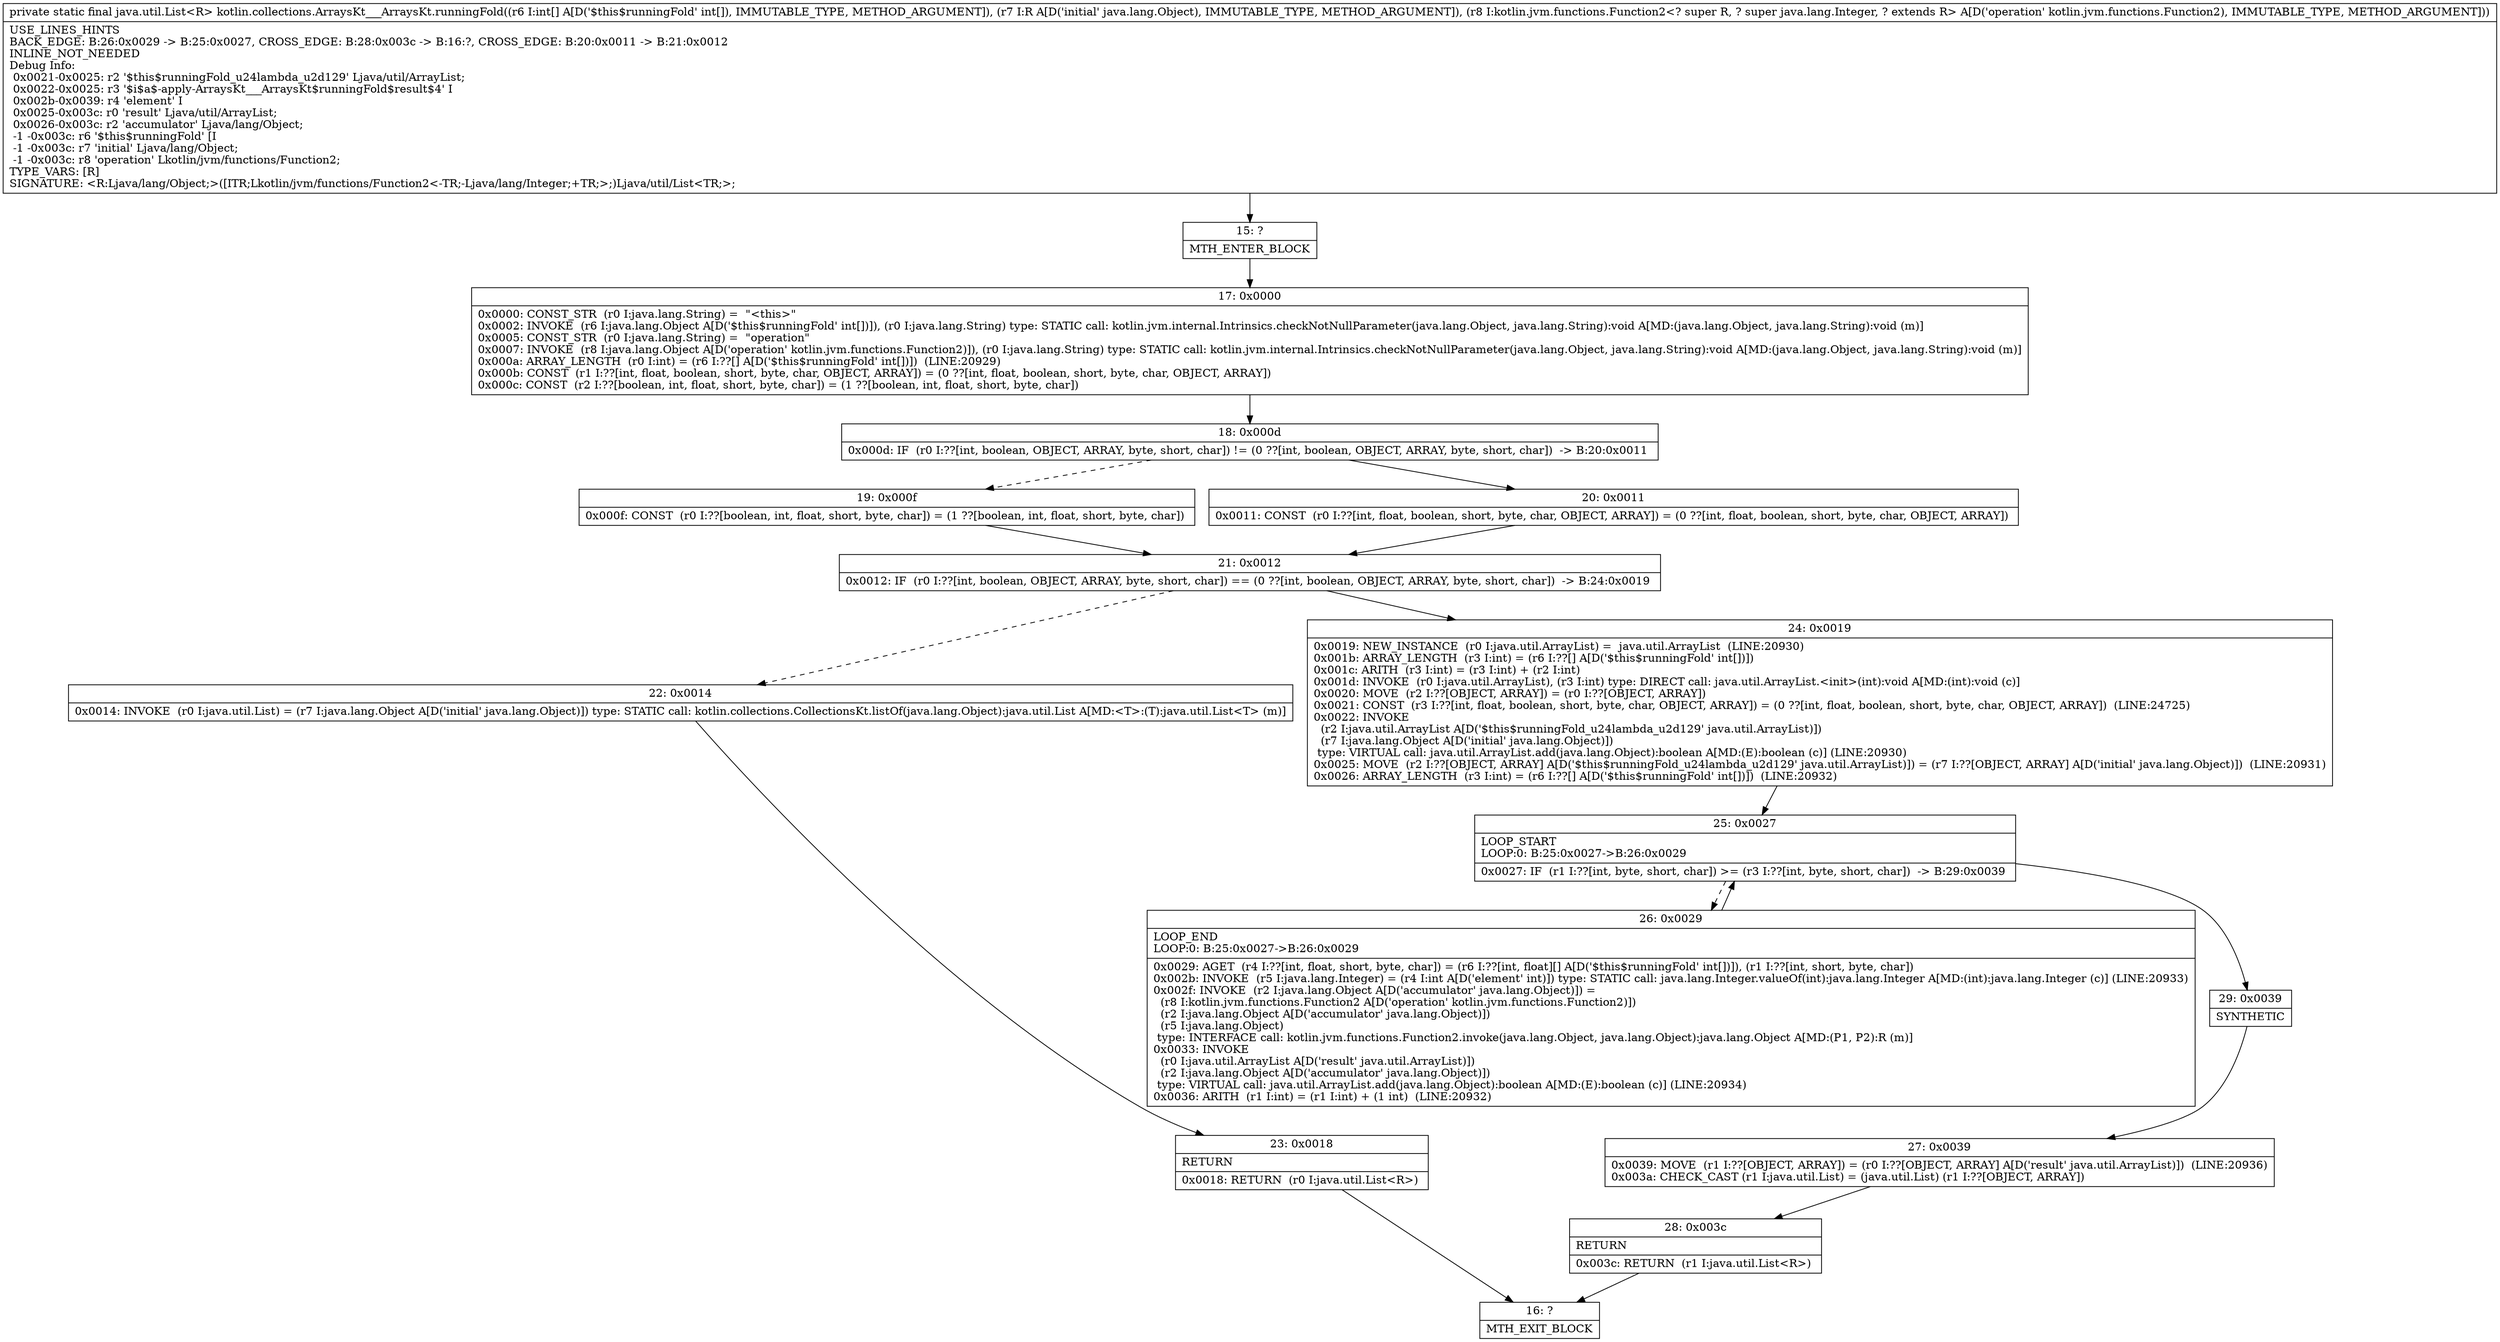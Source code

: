 digraph "CFG forkotlin.collections.ArraysKt___ArraysKt.runningFold([ILjava\/lang\/Object;Lkotlin\/jvm\/functions\/Function2;)Ljava\/util\/List;" {
Node_15 [shape=record,label="{15\:\ ?|MTH_ENTER_BLOCK\l}"];
Node_17 [shape=record,label="{17\:\ 0x0000|0x0000: CONST_STR  (r0 I:java.lang.String) =  \"\<this\>\" \l0x0002: INVOKE  (r6 I:java.lang.Object A[D('$this$runningFold' int[])]), (r0 I:java.lang.String) type: STATIC call: kotlin.jvm.internal.Intrinsics.checkNotNullParameter(java.lang.Object, java.lang.String):void A[MD:(java.lang.Object, java.lang.String):void (m)]\l0x0005: CONST_STR  (r0 I:java.lang.String) =  \"operation\" \l0x0007: INVOKE  (r8 I:java.lang.Object A[D('operation' kotlin.jvm.functions.Function2)]), (r0 I:java.lang.String) type: STATIC call: kotlin.jvm.internal.Intrinsics.checkNotNullParameter(java.lang.Object, java.lang.String):void A[MD:(java.lang.Object, java.lang.String):void (m)]\l0x000a: ARRAY_LENGTH  (r0 I:int) = (r6 I:??[] A[D('$this$runningFold' int[])])  (LINE:20929)\l0x000b: CONST  (r1 I:??[int, float, boolean, short, byte, char, OBJECT, ARRAY]) = (0 ??[int, float, boolean, short, byte, char, OBJECT, ARRAY]) \l0x000c: CONST  (r2 I:??[boolean, int, float, short, byte, char]) = (1 ??[boolean, int, float, short, byte, char]) \l}"];
Node_18 [shape=record,label="{18\:\ 0x000d|0x000d: IF  (r0 I:??[int, boolean, OBJECT, ARRAY, byte, short, char]) != (0 ??[int, boolean, OBJECT, ARRAY, byte, short, char])  \-\> B:20:0x0011 \l}"];
Node_19 [shape=record,label="{19\:\ 0x000f|0x000f: CONST  (r0 I:??[boolean, int, float, short, byte, char]) = (1 ??[boolean, int, float, short, byte, char]) \l}"];
Node_21 [shape=record,label="{21\:\ 0x0012|0x0012: IF  (r0 I:??[int, boolean, OBJECT, ARRAY, byte, short, char]) == (0 ??[int, boolean, OBJECT, ARRAY, byte, short, char])  \-\> B:24:0x0019 \l}"];
Node_22 [shape=record,label="{22\:\ 0x0014|0x0014: INVOKE  (r0 I:java.util.List) = (r7 I:java.lang.Object A[D('initial' java.lang.Object)]) type: STATIC call: kotlin.collections.CollectionsKt.listOf(java.lang.Object):java.util.List A[MD:\<T\>:(T):java.util.List\<T\> (m)]\l}"];
Node_23 [shape=record,label="{23\:\ 0x0018|RETURN\l|0x0018: RETURN  (r0 I:java.util.List\<R\>) \l}"];
Node_16 [shape=record,label="{16\:\ ?|MTH_EXIT_BLOCK\l}"];
Node_24 [shape=record,label="{24\:\ 0x0019|0x0019: NEW_INSTANCE  (r0 I:java.util.ArrayList) =  java.util.ArrayList  (LINE:20930)\l0x001b: ARRAY_LENGTH  (r3 I:int) = (r6 I:??[] A[D('$this$runningFold' int[])]) \l0x001c: ARITH  (r3 I:int) = (r3 I:int) + (r2 I:int) \l0x001d: INVOKE  (r0 I:java.util.ArrayList), (r3 I:int) type: DIRECT call: java.util.ArrayList.\<init\>(int):void A[MD:(int):void (c)]\l0x0020: MOVE  (r2 I:??[OBJECT, ARRAY]) = (r0 I:??[OBJECT, ARRAY]) \l0x0021: CONST  (r3 I:??[int, float, boolean, short, byte, char, OBJECT, ARRAY]) = (0 ??[int, float, boolean, short, byte, char, OBJECT, ARRAY])  (LINE:24725)\l0x0022: INVOKE  \l  (r2 I:java.util.ArrayList A[D('$this$runningFold_u24lambda_u2d129' java.util.ArrayList)])\l  (r7 I:java.lang.Object A[D('initial' java.lang.Object)])\l type: VIRTUAL call: java.util.ArrayList.add(java.lang.Object):boolean A[MD:(E):boolean (c)] (LINE:20930)\l0x0025: MOVE  (r2 I:??[OBJECT, ARRAY] A[D('$this$runningFold_u24lambda_u2d129' java.util.ArrayList)]) = (r7 I:??[OBJECT, ARRAY] A[D('initial' java.lang.Object)])  (LINE:20931)\l0x0026: ARRAY_LENGTH  (r3 I:int) = (r6 I:??[] A[D('$this$runningFold' int[])])  (LINE:20932)\l}"];
Node_25 [shape=record,label="{25\:\ 0x0027|LOOP_START\lLOOP:0: B:25:0x0027\-\>B:26:0x0029\l|0x0027: IF  (r1 I:??[int, byte, short, char]) \>= (r3 I:??[int, byte, short, char])  \-\> B:29:0x0039 \l}"];
Node_26 [shape=record,label="{26\:\ 0x0029|LOOP_END\lLOOP:0: B:25:0x0027\-\>B:26:0x0029\l|0x0029: AGET  (r4 I:??[int, float, short, byte, char]) = (r6 I:??[int, float][] A[D('$this$runningFold' int[])]), (r1 I:??[int, short, byte, char]) \l0x002b: INVOKE  (r5 I:java.lang.Integer) = (r4 I:int A[D('element' int)]) type: STATIC call: java.lang.Integer.valueOf(int):java.lang.Integer A[MD:(int):java.lang.Integer (c)] (LINE:20933)\l0x002f: INVOKE  (r2 I:java.lang.Object A[D('accumulator' java.lang.Object)]) = \l  (r8 I:kotlin.jvm.functions.Function2 A[D('operation' kotlin.jvm.functions.Function2)])\l  (r2 I:java.lang.Object A[D('accumulator' java.lang.Object)])\l  (r5 I:java.lang.Object)\l type: INTERFACE call: kotlin.jvm.functions.Function2.invoke(java.lang.Object, java.lang.Object):java.lang.Object A[MD:(P1, P2):R (m)]\l0x0033: INVOKE  \l  (r0 I:java.util.ArrayList A[D('result' java.util.ArrayList)])\l  (r2 I:java.lang.Object A[D('accumulator' java.lang.Object)])\l type: VIRTUAL call: java.util.ArrayList.add(java.lang.Object):boolean A[MD:(E):boolean (c)] (LINE:20934)\l0x0036: ARITH  (r1 I:int) = (r1 I:int) + (1 int)  (LINE:20932)\l}"];
Node_29 [shape=record,label="{29\:\ 0x0039|SYNTHETIC\l}"];
Node_27 [shape=record,label="{27\:\ 0x0039|0x0039: MOVE  (r1 I:??[OBJECT, ARRAY]) = (r0 I:??[OBJECT, ARRAY] A[D('result' java.util.ArrayList)])  (LINE:20936)\l0x003a: CHECK_CAST (r1 I:java.util.List) = (java.util.List) (r1 I:??[OBJECT, ARRAY]) \l}"];
Node_28 [shape=record,label="{28\:\ 0x003c|RETURN\l|0x003c: RETURN  (r1 I:java.util.List\<R\>) \l}"];
Node_20 [shape=record,label="{20\:\ 0x0011|0x0011: CONST  (r0 I:??[int, float, boolean, short, byte, char, OBJECT, ARRAY]) = (0 ??[int, float, boolean, short, byte, char, OBJECT, ARRAY]) \l}"];
MethodNode[shape=record,label="{private static final java.util.List\<R\> kotlin.collections.ArraysKt___ArraysKt.runningFold((r6 I:int[] A[D('$this$runningFold' int[]), IMMUTABLE_TYPE, METHOD_ARGUMENT]), (r7 I:R A[D('initial' java.lang.Object), IMMUTABLE_TYPE, METHOD_ARGUMENT]), (r8 I:kotlin.jvm.functions.Function2\<? super R, ? super java.lang.Integer, ? extends R\> A[D('operation' kotlin.jvm.functions.Function2), IMMUTABLE_TYPE, METHOD_ARGUMENT]))  | USE_LINES_HINTS\lBACK_EDGE: B:26:0x0029 \-\> B:25:0x0027, CROSS_EDGE: B:28:0x003c \-\> B:16:?, CROSS_EDGE: B:20:0x0011 \-\> B:21:0x0012\lINLINE_NOT_NEEDED\lDebug Info:\l  0x0021\-0x0025: r2 '$this$runningFold_u24lambda_u2d129' Ljava\/util\/ArrayList;\l  0x0022\-0x0025: r3 '$i$a$\-apply\-ArraysKt___ArraysKt$runningFold$result$4' I\l  0x002b\-0x0039: r4 'element' I\l  0x0025\-0x003c: r0 'result' Ljava\/util\/ArrayList;\l  0x0026\-0x003c: r2 'accumulator' Ljava\/lang\/Object;\l  \-1 \-0x003c: r6 '$this$runningFold' [I\l  \-1 \-0x003c: r7 'initial' Ljava\/lang\/Object;\l  \-1 \-0x003c: r8 'operation' Lkotlin\/jvm\/functions\/Function2;\lTYPE_VARS: [R]\lSIGNATURE: \<R:Ljava\/lang\/Object;\>([ITR;Lkotlin\/jvm\/functions\/Function2\<\-TR;\-Ljava\/lang\/Integer;+TR;\>;)Ljava\/util\/List\<TR;\>;\l}"];
MethodNode -> Node_15;Node_15 -> Node_17;
Node_17 -> Node_18;
Node_18 -> Node_19[style=dashed];
Node_18 -> Node_20;
Node_19 -> Node_21;
Node_21 -> Node_22[style=dashed];
Node_21 -> Node_24;
Node_22 -> Node_23;
Node_23 -> Node_16;
Node_24 -> Node_25;
Node_25 -> Node_26[style=dashed];
Node_25 -> Node_29;
Node_26 -> Node_25;
Node_29 -> Node_27;
Node_27 -> Node_28;
Node_28 -> Node_16;
Node_20 -> Node_21;
}

